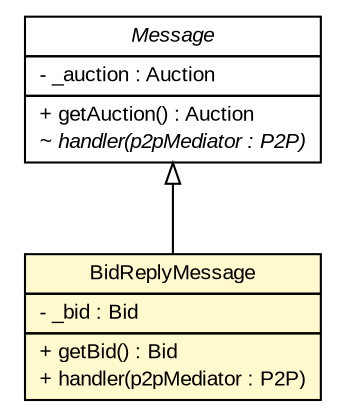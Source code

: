 #!/usr/local/bin/dot
#
# Class diagram 
# Generated by UMLGraph version R5_7_2-3-gee82a7 (http://www.umlgraph.org/)
#

digraph G {
	edge [fontname="arial",fontsize=10,labelfontname="arial",labelfontsize=10];
	node [fontname="arial",fontsize=10,shape=plaintext];
	nodesep=0.25;
	ranksep=0.5;
	// org.edg.data.replication.optorsim.auctions.Message
	c2653 [label=<<table title="org.edg.data.replication.optorsim.auctions.Message" border="0" cellborder="1" cellspacing="0" cellpadding="2" port="p" href="./Message.html">
		<tr><td><table border="0" cellspacing="0" cellpadding="1">
<tr><td align="center" balign="center"><font face="arial italic"> Message </font></td></tr>
		</table></td></tr>
		<tr><td><table border="0" cellspacing="0" cellpadding="1">
<tr><td align="left" balign="left"> - _auction : Auction </td></tr>
		</table></td></tr>
		<tr><td><table border="0" cellspacing="0" cellpadding="1">
<tr><td align="left" balign="left"> + getAuction() : Auction </td></tr>
<tr><td align="left" balign="left"><font face="arial italic" point-size="10.0"> ~ handler(p2pMediator : P2P) </font></td></tr>
		</table></td></tr>
		</table>>, URL="./Message.html", fontname="arial", fontcolor="black", fontsize=10.0];
	// org.edg.data.replication.optorsim.auctions.BidReplyMessage
	c2656 [label=<<table title="org.edg.data.replication.optorsim.auctions.BidReplyMessage" border="0" cellborder="1" cellspacing="0" cellpadding="2" port="p" bgcolor="lemonChiffon" href="./BidReplyMessage.html">
		<tr><td><table border="0" cellspacing="0" cellpadding="1">
<tr><td align="center" balign="center"> BidReplyMessage </td></tr>
		</table></td></tr>
		<tr><td><table border="0" cellspacing="0" cellpadding="1">
<tr><td align="left" balign="left"> - _bid : Bid </td></tr>
		</table></td></tr>
		<tr><td><table border="0" cellspacing="0" cellpadding="1">
<tr><td align="left" balign="left"> + getBid() : Bid </td></tr>
<tr><td align="left" balign="left"> + handler(p2pMediator : P2P) </td></tr>
		</table></td></tr>
		</table>>, URL="./BidReplyMessage.html", fontname="arial", fontcolor="black", fontsize=10.0];
	//org.edg.data.replication.optorsim.auctions.BidReplyMessage extends org.edg.data.replication.optorsim.auctions.Message
	c2653:p -> c2656:p [dir=back,arrowtail=empty];
}

